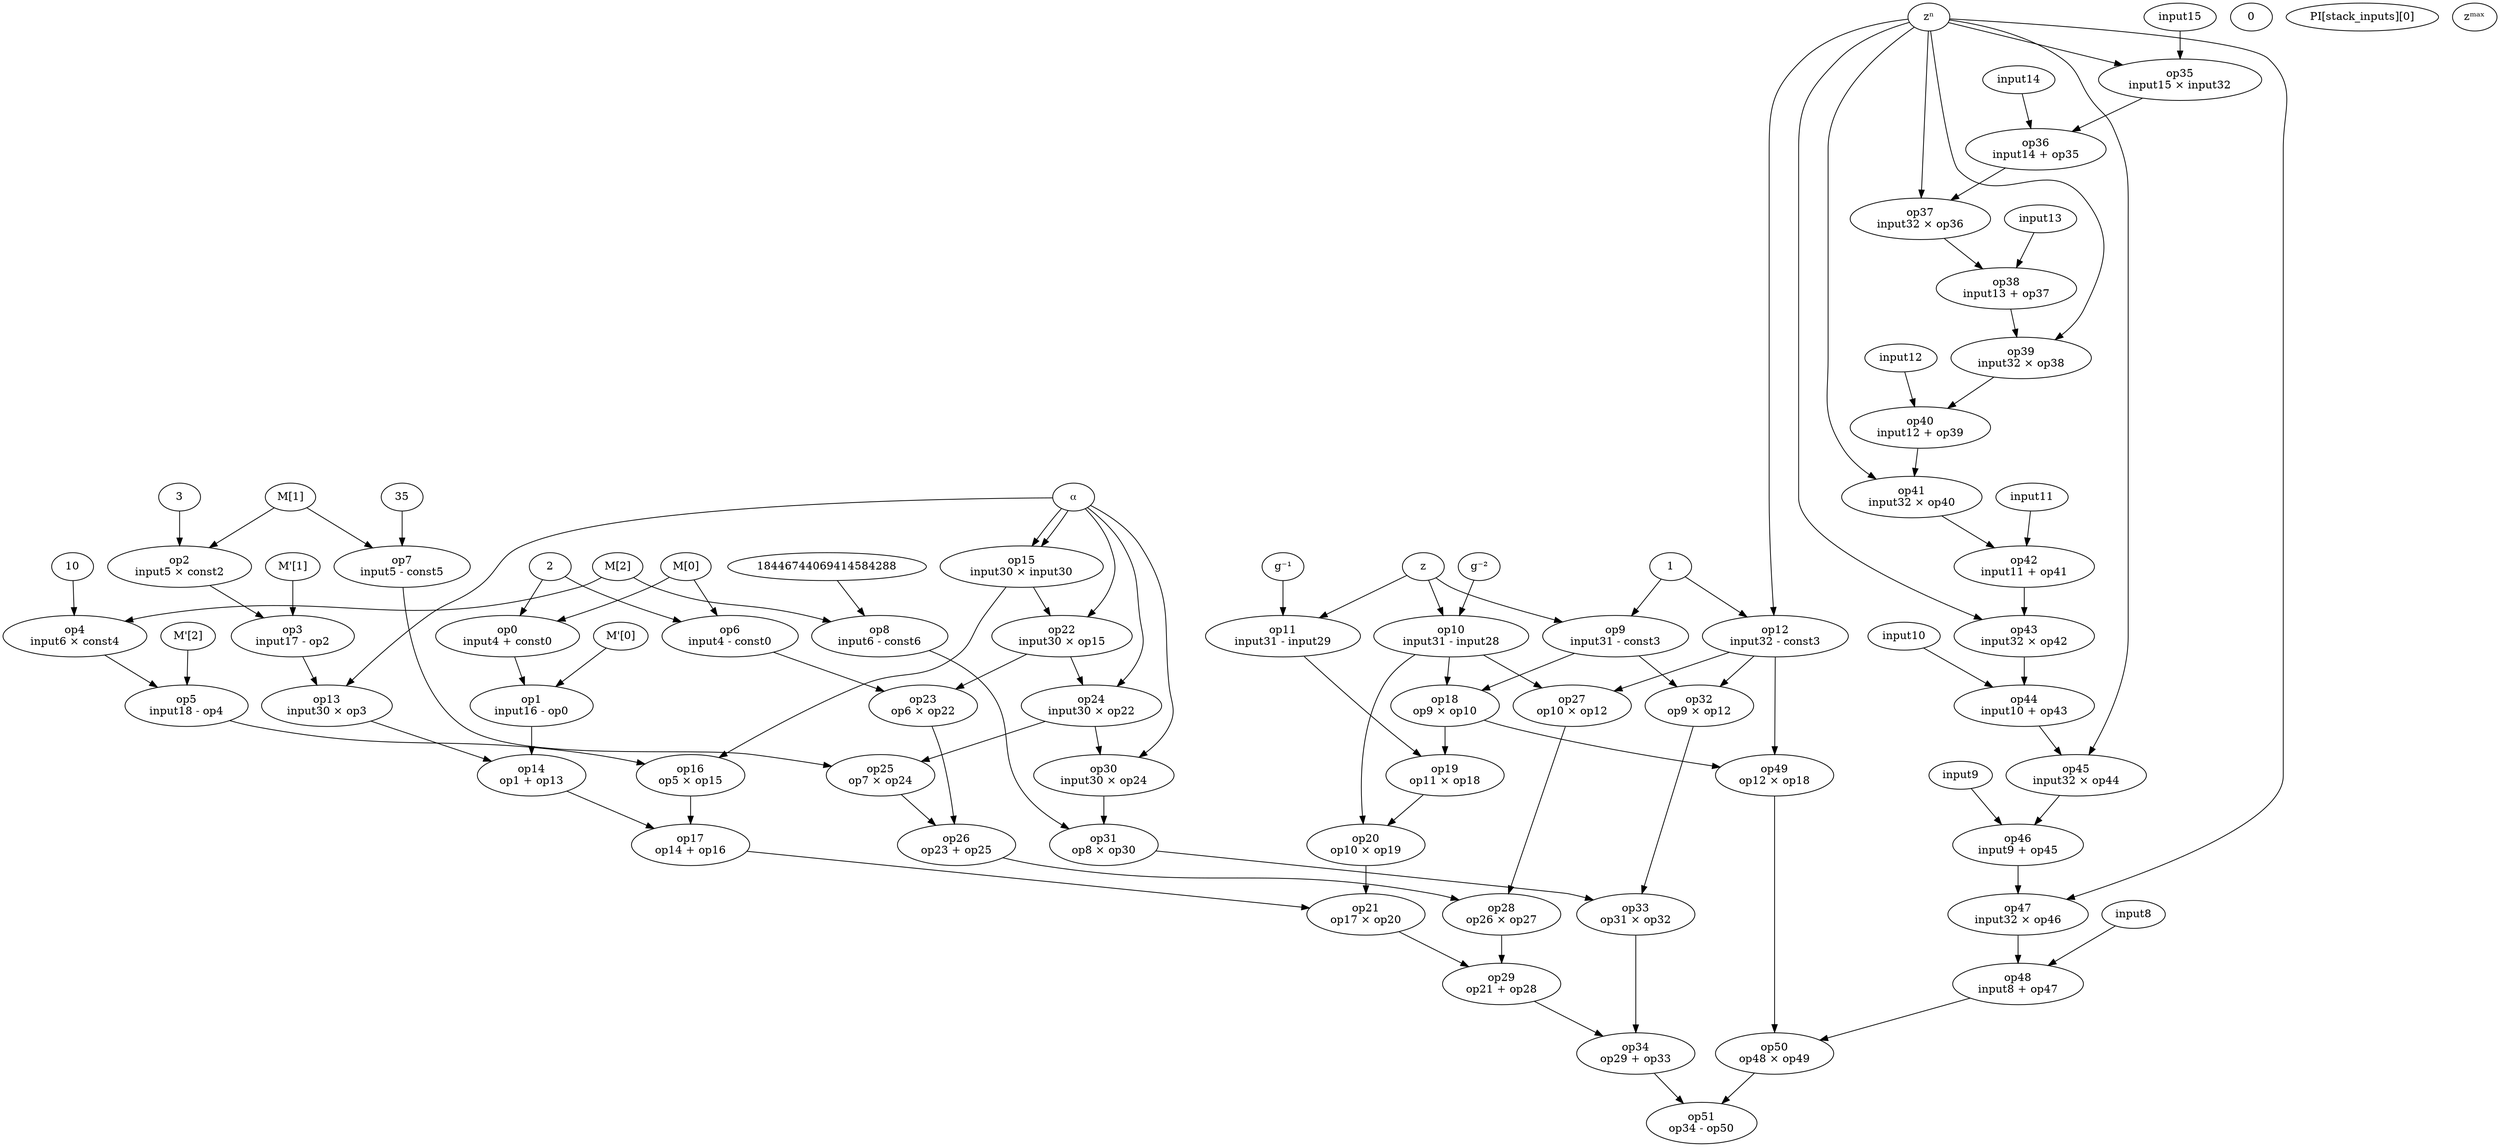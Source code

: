 digraph G {
const0 [label="2"]
const1 [label="0"]
const2 [label="3"]
const3 [label="1"]
const4 [label="10"]
const5 [label="35"]
const6 [label="18446744069414584288"]
input0 [label="PI[stack_inputs][0]"]
input4 [label="M[0]"]
input5 [label="M[1]"]
input6 [label="M[2]"]
input16 [label="M'[0]"]
input17 [label="M'[1]"]
input18 [label="M'[2]"]
input28 [label="g⁻²"]
input29 [label="g⁻¹"]
input30 [label="⍺"]
input31 [label="z"]
input32 [label="zⁿ"]
input33 [label="zᵐᵃˣ"]
op0 [label="op0\ninput4 + const0"]
input4 -> op0
const0 -> op0
op1 [label="op1\ninput16 - op0"]
input16 -> op1
op0 -> op1
op2 [label="op2\ninput5 × const2"]
input5 -> op2
const2 -> op2
op3 [label="op3\ninput17 - op2"]
input17 -> op3
op2 -> op3
op4 [label="op4\ninput6 × const4"]
input6 -> op4
const4 -> op4
op5 [label="op5\ninput18 - op4"]
input18 -> op5
op4 -> op5
op6 [label="op6\ninput4 - const0"]
input4 -> op6
const0 -> op6
op7 [label="op7\ninput5 - const5"]
input5 -> op7
const5 -> op7
op8 [label="op8\ninput6 - const6"]
input6 -> op8
const6 -> op8
op9 [label="op9\ninput31 - const3"]
input31 -> op9
const3 -> op9
op10 [label="op10\ninput31 - input28"]
input31 -> op10
input28 -> op10
op11 [label="op11\ninput31 - input29"]
input31 -> op11
input29 -> op11
op12 [label="op12\ninput32 - const3"]
input32 -> op12
const3 -> op12
op13 [label="op13\ninput30 × op3"]
input30 -> op13
op3 -> op13
op14 [label="op14\nop1 + op13"]
op1 -> op14
op13 -> op14
op15 [label="op15\ninput30 × input30"]
input30 -> op15
input30 -> op15
op16 [label="op16\nop5 × op15"]
op5 -> op16
op15 -> op16
op17 [label="op17\nop14 + op16"]
op14 -> op17
op16 -> op17
op18 [label="op18\nop9 × op10"]
op9 -> op18
op10 -> op18
op19 [label="op19\nop11 × op18"]
op11 -> op19
op18 -> op19
op20 [label="op20\nop10 × op19"]
op10 -> op20
op19 -> op20
op21 [label="op21\nop17 × op20"]
op17 -> op21
op20 -> op21
op22 [label="op22\ninput30 × op15"]
input30 -> op22
op15 -> op22
op23 [label="op23\nop6 × op22"]
op6 -> op23
op22 -> op23
op24 [label="op24\ninput30 × op22"]
input30 -> op24
op22 -> op24
op25 [label="op25\nop7 × op24"]
op7 -> op25
op24 -> op25
op26 [label="op26\nop23 + op25"]
op23 -> op26
op25 -> op26
op27 [label="op27\nop10 × op12"]
op10 -> op27
op12 -> op27
op28 [label="op28\nop26 × op27"]
op26 -> op28
op27 -> op28
op29 [label="op29\nop21 + op28"]
op21 -> op29
op28 -> op29
op30 [label="op30\ninput30 × op24"]
input30 -> op30
op24 -> op30
op31 [label="op31\nop8 × op30"]
op8 -> op31
op30 -> op31
op32 [label="op32\nop9 × op12"]
op9 -> op32
op12 -> op32
op33 [label="op33\nop31 × op32"]
op31 -> op33
op32 -> op33
op34 [label="op34\nop29 + op33"]
op29 -> op34
op33 -> op34
op35 [label="op35\ninput15 × input32"]
input15 -> op35
input32 -> op35
op36 [label="op36\ninput14 + op35"]
input14 -> op36
op35 -> op36
op37 [label="op37\ninput32 × op36"]
input32 -> op37
op36 -> op37
op38 [label="op38\ninput13 + op37"]
input13 -> op38
op37 -> op38
op39 [label="op39\ninput32 × op38"]
input32 -> op39
op38 -> op39
op40 [label="op40\ninput12 + op39"]
input12 -> op40
op39 -> op40
op41 [label="op41\ninput32 × op40"]
input32 -> op41
op40 -> op41
op42 [label="op42\ninput11 + op41"]
input11 -> op42
op41 -> op42
op43 [label="op43\ninput32 × op42"]
input32 -> op43
op42 -> op43
op44 [label="op44\ninput10 + op43"]
input10 -> op44
op43 -> op44
op45 [label="op45\ninput32 × op44"]
input32 -> op45
op44 -> op45
op46 [label="op46\ninput9 + op45"]
input9 -> op46
op45 -> op46
op47 [label="op47\ninput32 × op46"]
input32 -> op47
op46 -> op47
op48 [label="op48\ninput8 + op47"]
input8 -> op48
op47 -> op48
op49 [label="op49\nop12 × op18"]
op12 -> op49
op18 -> op49
op50 [label="op50\nop48 × op49"]
op48 -> op50
op49 -> op50
op51 [label="op51\nop34 - op50"]
op34 -> op51
op50 -> op51
}
